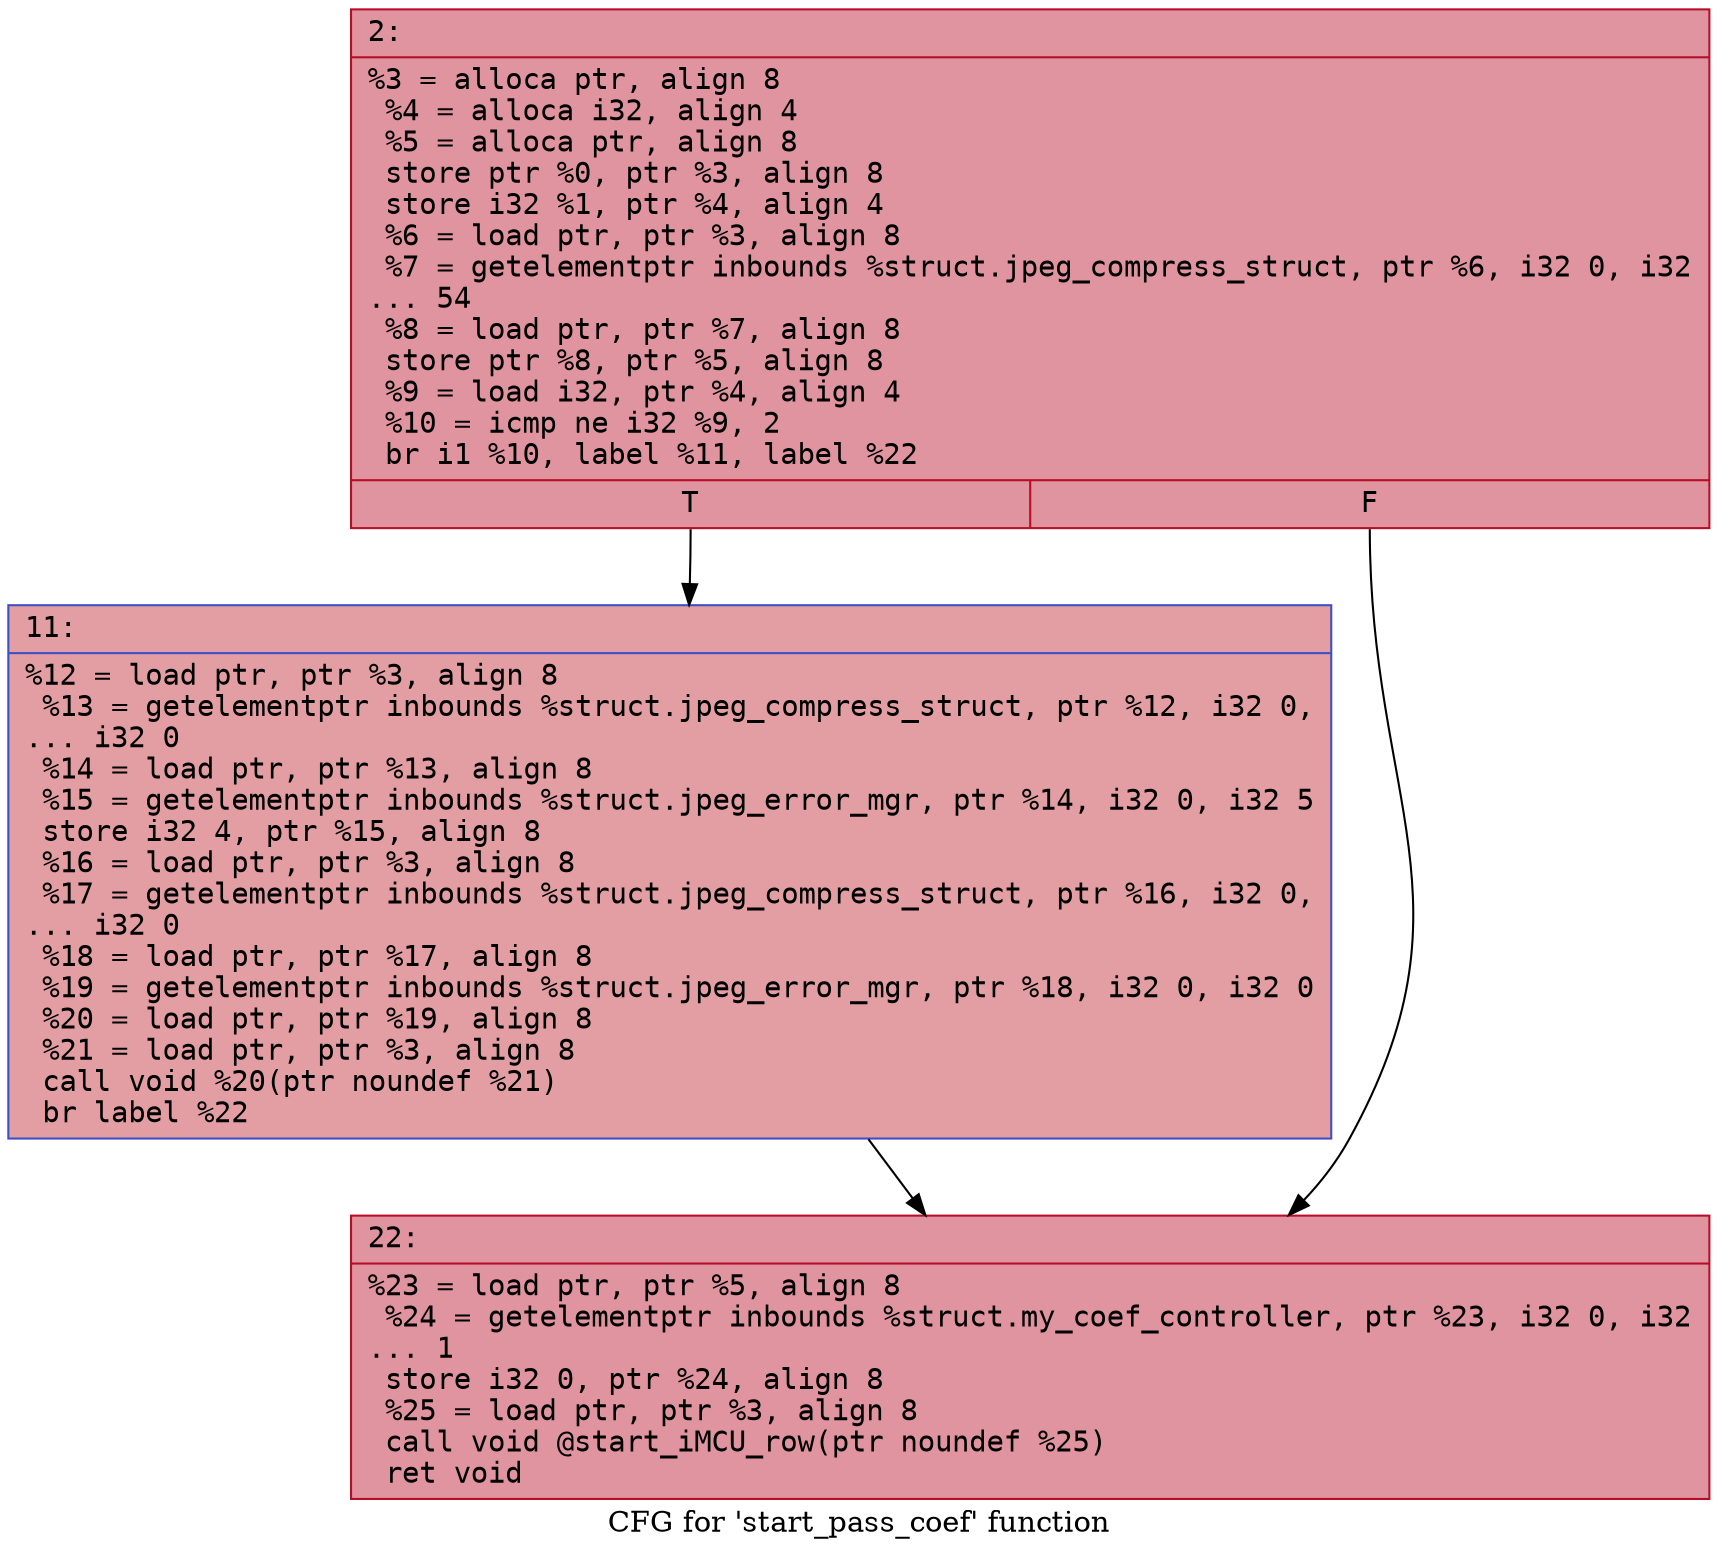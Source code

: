 digraph "CFG for 'start_pass_coef' function" {
	label="CFG for 'start_pass_coef' function";

	Node0x600001c43110 [shape=record,color="#b70d28ff", style=filled, fillcolor="#b70d2870" fontname="Courier",label="{2:\l|  %3 = alloca ptr, align 8\l  %4 = alloca i32, align 4\l  %5 = alloca ptr, align 8\l  store ptr %0, ptr %3, align 8\l  store i32 %1, ptr %4, align 4\l  %6 = load ptr, ptr %3, align 8\l  %7 = getelementptr inbounds %struct.jpeg_compress_struct, ptr %6, i32 0, i32\l... 54\l  %8 = load ptr, ptr %7, align 8\l  store ptr %8, ptr %5, align 8\l  %9 = load i32, ptr %4, align 4\l  %10 = icmp ne i32 %9, 2\l  br i1 %10, label %11, label %22\l|{<s0>T|<s1>F}}"];
	Node0x600001c43110:s0 -> Node0x600001c43160[tooltip="2 -> 11\nProbability 50.00%" ];
	Node0x600001c43110:s1 -> Node0x600001c431b0[tooltip="2 -> 22\nProbability 50.00%" ];
	Node0x600001c43160 [shape=record,color="#3d50c3ff", style=filled, fillcolor="#be242e70" fontname="Courier",label="{11:\l|  %12 = load ptr, ptr %3, align 8\l  %13 = getelementptr inbounds %struct.jpeg_compress_struct, ptr %12, i32 0,\l... i32 0\l  %14 = load ptr, ptr %13, align 8\l  %15 = getelementptr inbounds %struct.jpeg_error_mgr, ptr %14, i32 0, i32 5\l  store i32 4, ptr %15, align 8\l  %16 = load ptr, ptr %3, align 8\l  %17 = getelementptr inbounds %struct.jpeg_compress_struct, ptr %16, i32 0,\l... i32 0\l  %18 = load ptr, ptr %17, align 8\l  %19 = getelementptr inbounds %struct.jpeg_error_mgr, ptr %18, i32 0, i32 0\l  %20 = load ptr, ptr %19, align 8\l  %21 = load ptr, ptr %3, align 8\l  call void %20(ptr noundef %21)\l  br label %22\l}"];
	Node0x600001c43160 -> Node0x600001c431b0[tooltip="11 -> 22\nProbability 100.00%" ];
	Node0x600001c431b0 [shape=record,color="#b70d28ff", style=filled, fillcolor="#b70d2870" fontname="Courier",label="{22:\l|  %23 = load ptr, ptr %5, align 8\l  %24 = getelementptr inbounds %struct.my_coef_controller, ptr %23, i32 0, i32\l... 1\l  store i32 0, ptr %24, align 8\l  %25 = load ptr, ptr %3, align 8\l  call void @start_iMCU_row(ptr noundef %25)\l  ret void\l}"];
}
